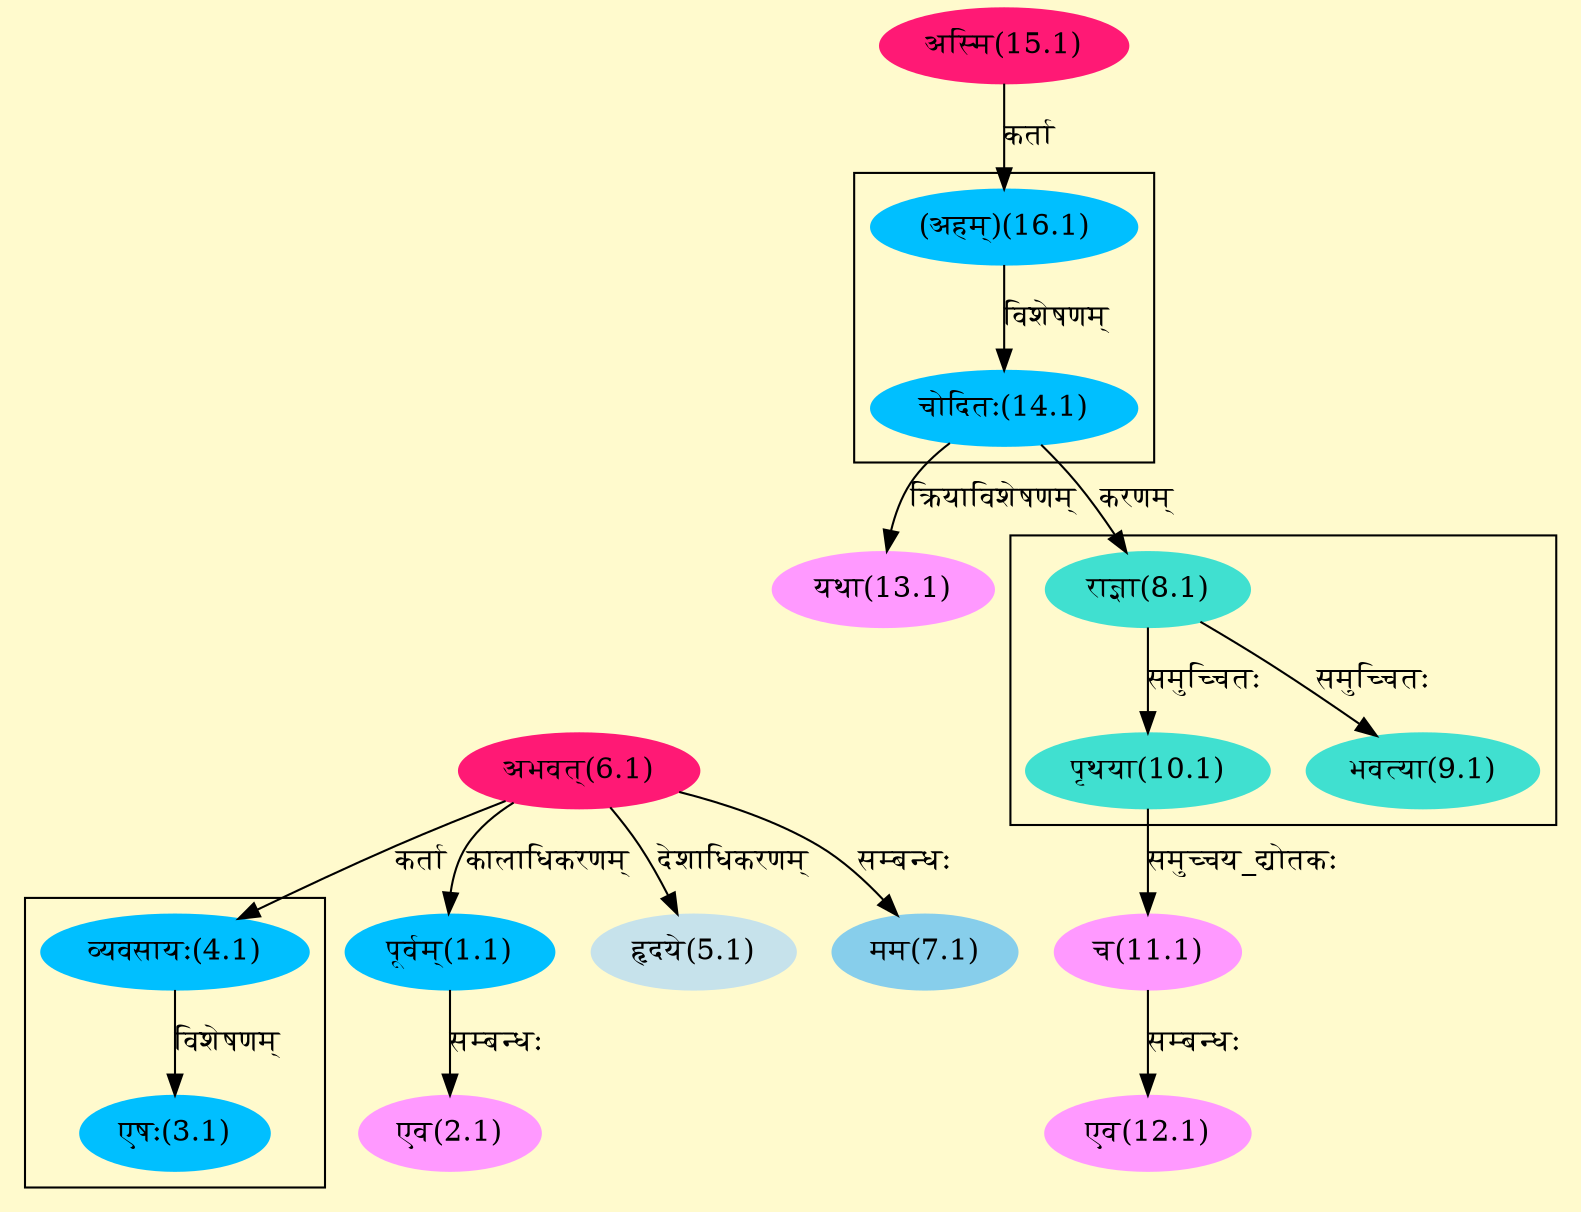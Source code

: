 digraph G{
rankdir=BT;
 compound=true;
 bgcolor="lemonchiffon1";

subgraph cluster_1{
Node3_1 [style=filled, color="#00BFFF" label = "एषः(3.1)"]
Node4_1 [style=filled, color="#00BFFF" label = "व्यवसायः(4.1)"]

}

subgraph cluster_2{
Node9_1 [style=filled, color="#40E0D0" label = "भवत्या(9.1)"]
Node8_1 [style=filled, color="#40E0D0" label = "राज्ञा(8.1)"]
Node10_1 [style=filled, color="#40E0D0" label = "पृथया(10.1)"]

}

subgraph cluster_3{
Node14_1 [style=filled, color="#00BFFF" label = "चोदितः(14.1)"]
Node16_1 [style=filled, color="#00BFFF" label = "(अहम्)(16.1)"]

}
Node1_1 [style=filled, color="#00BFFF" label = "पूर्वम्(1.1)"]
Node6_1 [style=filled, color="#FF1975" label = "अभवत्(6.1)"]
Node2_1 [style=filled, color="#FF99FF" label = "एव(2.1)"]
Node4_1 [style=filled, color="#00BFFF" label = "व्यवसायः(4.1)"]
Node5_1 [style=filled, color="#C6E2EB" label = "हृदये(5.1)"]
Node [style=filled, color="" label = "()"]
Node7_1 [style=filled, color="#87CEEB" label = "मम(7.1)"]
Node8_1 [style=filled, color="#40E0D0" label = "राज्ञा(8.1)"]
Node14_1 [style=filled, color="#00BFFF" label = "चोदितः(14.1)"]
Node11_1 [style=filled, color="#FF99FF" label = "च(11.1)"]
Node10_1 [style=filled, color="#40E0D0" label = "पृथया(10.1)"]
Node12_1 [style=filled, color="#FF99FF" label = "एव(12.1)"]
Node13_1 [style=filled, color="#FF99FF" label = "यथा(13.1)"]
Node15_1 [style=filled, color="#FF1975" label = "अस्मि(15.1)"]
Node16_1 [style=filled, color="#00BFFF" label = "(अहम्)(16.1)"]
/* Start of Relations section */

Node1_1 -> Node6_1 [  label="कालाधिकरणम्"  dir="back" ]
Node2_1 -> Node1_1 [  label="सम्बन्धः"  dir="back" ]
Node3_1 -> Node4_1 [  label="विशेषणम्"  dir="back" ]
Node4_1 -> Node6_1 [  label="कर्ता"  dir="back" ]
Node5_1 -> Node6_1 [  label="देशाधिकरणम्"  dir="back" ]
Node7_1 -> Node6_1 [  label="सम्बन्धः"  dir="back" ]
Node8_1 -> Node14_1 [  label="करणम्"  dir="back" ]
Node9_1 -> Node8_1 [  label="समुच्चितः"  dir="back" ]
Node10_1 -> Node8_1 [  label="समुच्चितः"  dir="back" ]
Node11_1 -> Node10_1 [  label="समुच्चय_द्योतकः"  dir="back" ]
Node12_1 -> Node11_1 [  label="सम्बन्धः"  dir="back" ]
Node13_1 -> Node14_1 [  label="क्रियाविशेषणम्"  dir="back" ]
Node14_1 -> Node16_1 [  label="विशेषणम्"  dir="back" ]
Node16_1 -> Node15_1 [  label="कर्ता"  dir="back" ]
}
